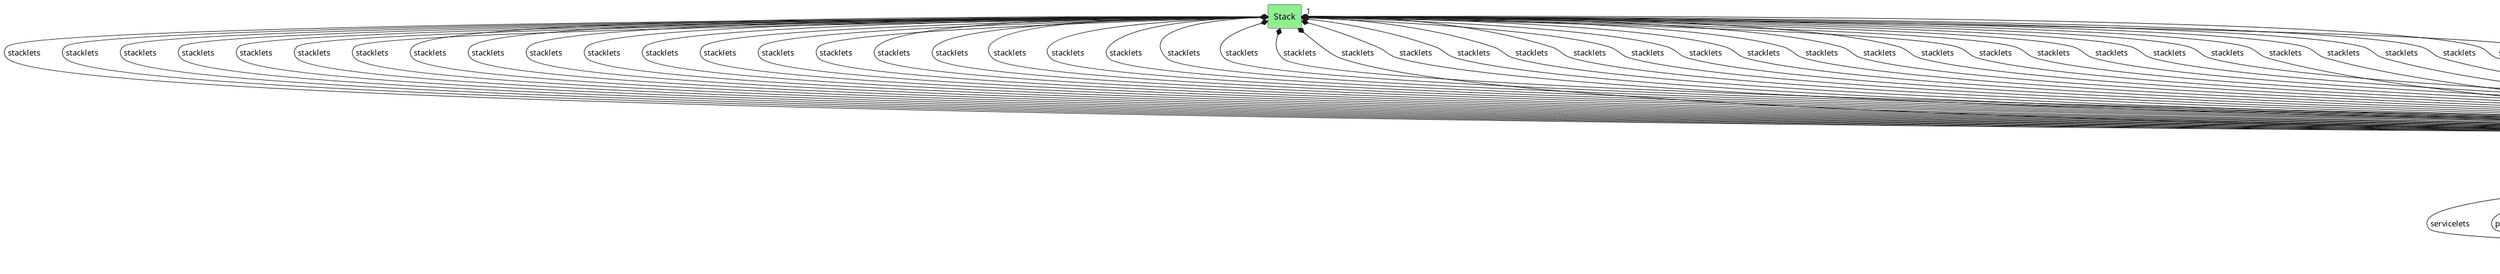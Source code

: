 @startuml

class "Stacklet" as Model {
 string name
 string version
 json parameters
 json args
 number replicas
 json ports

 create()
 deploy()
 
}

rectangle "Stack" as Stack #lightblue {
}

Model o--> "1" Stack : stack


rectangle "Servicelet" as Servicelet #lightblue {
}

Model *--> "n" Servicelet : servicelets


rectangle "Resource" as Resource #lightblue {
}

Model o--> "n" Resource : resources


rectangle "Stacklet" as Stacklet #lightblue {
}

Model o--> "1" Stacklet : parent


rectangle "ServiceInstance" as ServiceInstance #lightblue {
}

Model o--> "n" ServiceInstance : instances


rectangle "Service" as Service #lightblue {
}

Model o--> "1" Service : service


rectangle "Environment" as Environment #lightblue {
}

Model o--> "1" Environment : env


rectangle "DataReference" as DataReference #lightblue {
}

Model *--> "n" DataReference : data




    rectangle "Servicelet" as Servicelet #lightgreen {
    }
    
        Servicelet   o--> "1" Model : "parent"
    
    rectangle "Stack" as Stack #lightgreen {
    }
    
        Stack   *--> "n" Model : "stacklets"
    
    rectangle "StackDefinition" as StackDefinition #lightgreen {
    }
    
        StackDefinition   *--> "n" Model : "stacklets"
    
    rectangle "StackInstance" as StackInstance #lightgreen {
    }
    
        StackInstance   o--> "1" Model : "stacklet"
    
    rectangle "Servicelet" as Servicelet #lightgreen {
    }
    
        Servicelet   o--> "1" Model : "parent"
    
    rectangle "Stack" as Stack #lightgreen {
    }
    
        Stack   *--> "n" Model : "stacklets"
    
    rectangle "StackDefinition" as StackDefinition #lightgreen {
    }
    
        StackDefinition   *--> "n" Model : "stacklets"
    
    rectangle "StackInstance" as StackInstance #lightgreen {
    }
    
        StackInstance   o--> "1" Model : "stacklet"
    
    rectangle "Servicelet" as Servicelet #lightgreen {
    }
    
        Servicelet   o--> "1" Model : "parent"
    
    rectangle "Stack" as Stack #lightgreen {
    }
    
        Stack   *--> "n" Model : "stacklets"
    
    rectangle "StackDefinition" as StackDefinition #lightgreen {
    }
    
        StackDefinition   *--> "n" Model : "stacklets"
    
    rectangle "StackInstance" as StackInstance #lightgreen {
    }
    
        StackInstance   o--> "1" Model : "stacklet"
    
    rectangle "Servicelet" as Servicelet #lightgreen {
    }
    
        Servicelet   o--> "1" Model : "parent"
    
    rectangle "Stack" as Stack #lightgreen {
    }
    
        Stack   *--> "n" Model : "stacklets"
    
    rectangle "StackDefinition" as StackDefinition #lightgreen {
    }
    
        StackDefinition   *--> "n" Model : "stacklets"
    
    rectangle "StackInstance" as StackInstance #lightgreen {
    }
    
        StackInstance   o--> "1" Model : "stacklet"
    
    rectangle "Servicelet" as Servicelet #lightgreen {
    }
    
        Servicelet   o--> "1" Model : "parent"
    
    rectangle "Stack" as Stack #lightgreen {
    }
    
        Stack   *--> "n" Model : "stacklets"
    
    rectangle "StackDefinition" as StackDefinition #lightgreen {
    }
    
        StackDefinition   *--> "n" Model : "stacklets"
    
    rectangle "StackInstance" as StackInstance #lightgreen {
    }
    
        StackInstance   o--> "1" Model : "stacklet"
    
    rectangle "Servicelet" as Servicelet #lightgreen {
    }
    
        Servicelet   o--> "1" Model : "parent"
    
    rectangle "Stack" as Stack #lightgreen {
    }
    
        Stack   *--> "n" Model : "stacklets"
    
    rectangle "StackDefinition" as StackDefinition #lightgreen {
    }
    
        StackDefinition   *--> "n" Model : "stacklets"
    
    rectangle "StackInstance" as StackInstance #lightgreen {
    }
    
        StackInstance   o--> "1" Model : "stacklet"
    
    rectangle "Servicelet" as Servicelet #lightgreen {
    }
    
        Servicelet   o--> "1" Model : "parent"
    
    rectangle "Stack" as Stack #lightgreen {
    }
    
        Stack   *--> "n" Model : "stacklets"
    
    rectangle "StackDefinition" as StackDefinition #lightgreen {
    }
    
        StackDefinition   *--> "n" Model : "stacklets"
    
    rectangle "StackInstance" as StackInstance #lightgreen {
    }
    
        StackInstance   o--> "1" Model : "stacklet"
    
    rectangle "Servicelet" as Servicelet #lightgreen {
    }
    
        Servicelet   o--> "1" Model : "parent"
    
    rectangle "Stack" as Stack #lightgreen {
    }
    
        Stack   *--> "n" Model : "stacklets"
    
    rectangle "StackDefinition" as StackDefinition #lightgreen {
    }
    
        StackDefinition   *--> "n" Model : "stacklets"
    
    rectangle "StackInstance" as StackInstance #lightgreen {
    }
    
        StackInstance   o--> "1" Model : "stacklet"
    
    rectangle "Servicelet" as Servicelet #lightgreen {
    }
    
        Servicelet   o--> "1" Model : "parent"
    
    rectangle "Stack" as Stack #lightgreen {
    }
    
        Stack   *--> "n" Model : "stacklets"
    
    rectangle "StackDefinition" as StackDefinition #lightgreen {
    }
    
        StackDefinition   *--> "n" Model : "stacklets"
    
    rectangle "StackInstance" as StackInstance #lightgreen {
    }
    
        StackInstance   o--> "1" Model : "stacklet"
    
    rectangle "Servicelet" as Servicelet #lightgreen {
    }
    
        Servicelet   o--> "1" Model : "parent"
    
    rectangle "Stack" as Stack #lightgreen {
    }
    
        Stack   *--> "n" Model : "stacklets"
    
    rectangle "StackDefinition" as StackDefinition #lightgreen {
    }
    
        StackDefinition   *--> "n" Model : "stacklets"
    
    rectangle "StackInstance" as StackInstance #lightgreen {
    }
    
        StackInstance   o--> "1" Model : "stacklet"
    
    rectangle "Servicelet" as Servicelet #lightgreen {
    }
    
        Servicelet   o--> "1" Model : "parent"
    
    rectangle "Stack" as Stack #lightgreen {
    }
    
        Stack   *--> "n" Model : "stacklets"
    
    rectangle "StackDefinition" as StackDefinition #lightgreen {
    }
    
        StackDefinition   *--> "n" Model : "stacklets"
    
    rectangle "StackInstance" as StackInstance #lightgreen {
    }
    
        StackInstance   o--> "1" Model : "stacklet"
    
    rectangle "Servicelet" as Servicelet #lightgreen {
    }
    
        Servicelet   o--> "1" Model : "parent"
    
    rectangle "Stack" as Stack #lightgreen {
    }
    
        Stack   *--> "n" Model : "stacklets"
    
    rectangle "StackDefinition" as StackDefinition #lightgreen {
    }
    
        StackDefinition   *--> "n" Model : "stacklets"
    
    rectangle "StackInstance" as StackInstance #lightgreen {
    }
    
        StackInstance   o--> "1" Model : "stacklet"
    
    rectangle "Servicelet" as Servicelet #lightgreen {
    }
    
        Servicelet   o--> "1" Model : "parent"
    
    rectangle "Stack" as Stack #lightgreen {
    }
    
        Stack   *--> "n" Model : "stacklets"
    
    rectangle "StackDefinition" as StackDefinition #lightgreen {
    }
    
        StackDefinition   *--> "n" Model : "stacklets"
    
    rectangle "StackInstance" as StackInstance #lightgreen {
    }
    
        StackInstance   o--> "1" Model : "stacklet"
    
    rectangle "Servicelet" as Servicelet #lightgreen {
    }
    
        Servicelet   o--> "1" Model : "parent"
    
    rectangle "Stack" as Stack #lightgreen {
    }
    
        Stack   *--> "n" Model : "stacklets"
    
    rectangle "StackDefinition" as StackDefinition #lightgreen {
    }
    
        StackDefinition   *--> "n" Model : "stacklets"
    
    rectangle "StackInstance" as StackInstance #lightgreen {
    }
    
        StackInstance   o--> "1" Model : "stacklet"
    
    rectangle "Servicelet" as Servicelet #lightgreen {
    }
    
        Servicelet   o--> "1" Model : "parent"
    
    rectangle "Stack" as Stack #lightgreen {
    }
    
        Stack   *--> "n" Model : "stacklets"
    
    rectangle "StackDefinition" as StackDefinition #lightgreen {
    }
    
        StackDefinition   *--> "n" Model : "stacklets"
    
    rectangle "StackInstance" as StackInstance #lightgreen {
    }
    
        StackInstance   o--> "1" Model : "stacklet"
    
    rectangle "Servicelet" as Servicelet #lightgreen {
    }
    
        Servicelet   o--> "1" Model : "parent"
    
    rectangle "Stack" as Stack #lightgreen {
    }
    
        Stack   *--> "n" Model : "stacklets"
    
    rectangle "StackDefinition" as StackDefinition #lightgreen {
    }
    
        StackDefinition   *--> "n" Model : "stacklets"
    
    rectangle "StackInstance" as StackInstance #lightgreen {
    }
    
        StackInstance   o--> "1" Model : "stacklet"
    
    rectangle "Servicelet" as Servicelet #lightgreen {
    }
    
        Servicelet   o--> "1" Model : "parent"
    
    rectangle "Stack" as Stack #lightgreen {
    }
    
        Stack   *--> "n" Model : "stacklets"
    
    rectangle "StackDefinition" as StackDefinition #lightgreen {
    }
    
        StackDefinition   *--> "n" Model : "stacklets"
    
    rectangle "StackInstance" as StackInstance #lightgreen {
    }
    
        StackInstance   o--> "1" Model : "stacklet"
    
    rectangle "Servicelet" as Servicelet #lightgreen {
    }
    
        Servicelet   o--> "1" Model : "parent"
    
    rectangle "Stack" as Stack #lightgreen {
    }
    
        Stack   *--> "n" Model : "stacklets"
    
    rectangle "StackDefinition" as StackDefinition #lightgreen {
    }
    
        StackDefinition   *--> "n" Model : "stacklets"
    
    rectangle "StackInstance" as StackInstance #lightgreen {
    }
    
        StackInstance   o--> "1" Model : "stacklet"
    
    rectangle "Servicelet" as Servicelet #lightgreen {
    }
    
        Servicelet   o--> "1" Model : "parent"
    
    rectangle "Stack" as Stack #lightgreen {
    }
    
        Stack   *--> "n" Model : "stacklets"
    
    rectangle "StackDefinition" as StackDefinition #lightgreen {
    }
    
        StackDefinition   *--> "n" Model : "stacklets"
    
    rectangle "StackInstance" as StackInstance #lightgreen {
    }
    
        StackInstance   o--> "1" Model : "stacklet"
    
    rectangle "Servicelet" as Servicelet #lightgreen {
    }
    
        Servicelet   o--> "1" Model : "parent"
    
    rectangle "Stack" as Stack #lightgreen {
    }
    
        Stack   *--> "n" Model : "stacklets"
    
    rectangle "StackDefinition" as StackDefinition #lightgreen {
    }
    
        StackDefinition   *--> "n" Model : "stacklets"
    
    rectangle "StackInstance" as StackInstance #lightgreen {
    }
    
        StackInstance   o--> "1" Model : "stacklet"
    
    rectangle "Servicelet" as Servicelet #lightgreen {
    }
    
        Servicelet   o--> "1" Model : "parent"
    
    rectangle "Stack" as Stack #lightgreen {
    }
    
        Stack   *--> "n" Model : "stacklets"
    
    rectangle "StackDefinition" as StackDefinition #lightgreen {
    }
    
        StackDefinition   *--> "n" Model : "stacklets"
    
    rectangle "StackInstance" as StackInstance #lightgreen {
    }
    
        StackInstance   o--> "1" Model : "stacklet"
    
    rectangle "Servicelet" as Servicelet #lightgreen {
    }
    
        Servicelet   o--> "1" Model : "parent"
    
    rectangle "Stack" as Stack #lightgreen {
    }
    
        Stack   *--> "n" Model : "stacklets"
    
    rectangle "StackDefinition" as StackDefinition #lightgreen {
    }
    
        StackDefinition   *--> "n" Model : "stacklets"
    
    rectangle "StackInstance" as StackInstance #lightgreen {
    }
    
        StackInstance   o--> "1" Model : "stacklet"
    
    rectangle "Servicelet" as Servicelet #lightgreen {
    }
    
        Servicelet   o--> "1" Model : "parent"
    
    rectangle "Stack" as Stack #lightgreen {
    }
    
        Stack   *--> "n" Model : "stacklets"
    
    rectangle "StackDefinition" as StackDefinition #lightgreen {
    }
    
        StackDefinition   *--> "n" Model : "stacklets"
    
    rectangle "StackInstance" as StackInstance #lightgreen {
    }
    
        StackInstance   o--> "1" Model : "stacklet"
    
    rectangle "Servicelet" as Servicelet #lightgreen {
    }
    
        Servicelet   o--> "1" Model : "parent"
    
    rectangle "Stack" as Stack #lightgreen {
    }
    
        Stack   *--> "n" Model : "stacklets"
    
    rectangle "StackDefinition" as StackDefinition #lightgreen {
    }
    
        StackDefinition   *--> "n" Model : "stacklets"
    
    rectangle "StackInstance" as StackInstance #lightgreen {
    }
    
        StackInstance   o--> "1" Model : "stacklet"
    
    rectangle "Servicelet" as Servicelet #lightgreen {
    }
    
        Servicelet   o--> "1" Model : "parent"
    
    rectangle "Stack" as Stack #lightgreen {
    }
    
        Stack   *--> "n" Model : "stacklets"
    
    rectangle "StackDefinition" as StackDefinition #lightgreen {
    }
    
        StackDefinition   *--> "n" Model : "stacklets"
    
    rectangle "StackInstance" as StackInstance #lightgreen {
    }
    
        StackInstance   o--> "1" Model : "stacklet"
    
    rectangle "Servicelet" as Servicelet #lightgreen {
    }
    
        Servicelet   o--> "1" Model : "parent"
    
    rectangle "Stack" as Stack #lightgreen {
    }
    
        Stack   *--> "n" Model : "stacklets"
    
    rectangle "StackDefinition" as StackDefinition #lightgreen {
    }
    
        StackDefinition   *--> "n" Model : "stacklets"
    
    rectangle "StackInstance" as StackInstance #lightgreen {
    }
    
        StackInstance   o--> "1" Model : "stacklet"
    
    rectangle "Servicelet" as Servicelet #lightgreen {
    }
    
        Servicelet   o--> "1" Model : "parent"
    
    rectangle "Stack" as Stack #lightgreen {
    }
    
        Stack   *--> "n" Model : "stacklets"
    
    rectangle "StackDefinition" as StackDefinition #lightgreen {
    }
    
        StackDefinition   *--> "n" Model : "stacklets"
    
    rectangle "StackInstance" as StackInstance #lightgreen {
    }
    
        StackInstance   o--> "1" Model : "stacklet"
    
    rectangle "Servicelet" as Servicelet #lightgreen {
    }
    
        Servicelet   o--> "1" Model : "parent"
    
    rectangle "Stack" as Stack #lightgreen {
    }
    
        Stack   *--> "n" Model : "stacklets"
    
    rectangle "StackDefinition" as StackDefinition #lightgreen {
    }
    
        StackDefinition   *--> "n" Model : "stacklets"
    
    rectangle "StackInstance" as StackInstance #lightgreen {
    }
    
        StackInstance   o--> "1" Model : "stacklet"
    
    rectangle "Servicelet" as Servicelet #lightgreen {
    }
    
        Servicelet   o--> "1" Model : "parent"
    
    rectangle "Stack" as Stack #lightgreen {
    }
    
        Stack   *--> "n" Model : "stacklets"
    
    rectangle "StackDefinition" as StackDefinition #lightgreen {
    }
    
        StackDefinition   *--> "n" Model : "stacklets"
    
    rectangle "StackInstance" as StackInstance #lightgreen {
    }
    
        StackInstance   o--> "1" Model : "stacklet"
    
    rectangle "Servicelet" as Servicelet #lightgreen {
    }
    
        Servicelet   o--> "1" Model : "parent"
    
    rectangle "Stack" as Stack #lightgreen {
    }
    
        Stack   *--> "n" Model : "stacklets"
    
    rectangle "StackDefinition" as StackDefinition #lightgreen {
    }
    
        StackDefinition   *--> "n" Model : "stacklets"
    
    rectangle "StackInstance" as StackInstance #lightgreen {
    }
    
        StackInstance   o--> "1" Model : "stacklet"
    
    rectangle "Servicelet" as Servicelet #lightgreen {
    }
    
        Servicelet   o--> "1" Model : "parent"
    
    rectangle "Stack" as Stack #lightgreen {
    }
    
        Stack   *--> "n" Model : "stacklets"
    
    rectangle "StackDefinition" as StackDefinition #lightgreen {
    }
    
        StackDefinition   *--> "n" Model : "stacklets"
    
    rectangle "StackInstance" as StackInstance #lightgreen {
    }
    
        StackInstance   o--> "1" Model : "stacklet"
    
    rectangle "Servicelet" as Servicelet #lightgreen {
    }
    
        Servicelet   o--> "1" Model : "parent"
    
    rectangle "Stack" as Stack #lightgreen {
    }
    
        Stack   *--> "n" Model : "stacklets"
    
    rectangle "StackDefinition" as StackDefinition #lightgreen {
    }
    
        StackDefinition   *--> "n" Model : "stacklets"
    
    rectangle "StackInstance" as StackInstance #lightgreen {
    }
    
        StackInstance   o--> "1" Model : "stacklet"
    
    rectangle "Servicelet" as Servicelet #lightgreen {
    }
    
        Servicelet   o--> "1" Model : "parent"
    
    rectangle "Stack" as Stack #lightgreen {
    }
    
        Stack   *--> "n" Model : "stacklets"
    
    rectangle "StackDefinition" as StackDefinition #lightgreen {
    }
    
        StackDefinition   *--> "n" Model : "stacklets"
    
    rectangle "StackInstance" as StackInstance #lightgreen {
    }
    
        StackInstance   o--> "1" Model : "stacklet"
    
    rectangle "Servicelet" as Servicelet #lightgreen {
    }
    
        Servicelet   o--> "1" Model : "parent"
    
    rectangle "Stack" as Stack #lightgreen {
    }
    
        Stack   *--> "n" Model : "stacklets"
    
    rectangle "StackDefinition" as StackDefinition #lightgreen {
    }
    
        StackDefinition   *--> "n" Model : "stacklets"
    
    rectangle "StackInstance" as StackInstance #lightgreen {
    }
    
        StackInstance   o--> "1" Model : "stacklet"
    
    rectangle "Servicelet" as Servicelet #lightgreen {
    }
    
        Servicelet   o--> "1" Model : "parent"
    
    rectangle "Stack" as Stack #lightgreen {
    }
    
        Stack   *--> "n" Model : "stacklets"
    
    rectangle "StackDefinition" as StackDefinition #lightgreen {
    }
    
        StackDefinition   *--> "n" Model : "stacklets"
    
    rectangle "StackInstance" as StackInstance #lightgreen {
    }
    
        StackInstance   o--> "1" Model : "stacklet"
    
    rectangle "Servicelet" as Servicelet #lightgreen {
    }
    
        Servicelet   o--> "1" Model : "parent"
    
    rectangle "Stack" as Stack #lightgreen {
    }
    
        Stack   *--> "n" Model : "stacklets"
    
    rectangle "StackDefinition" as StackDefinition #lightgreen {
    }
    
        StackDefinition   *--> "n" Model : "stacklets"
    
    rectangle "StackInstance" as StackInstance #lightgreen {
    }
    
        StackInstance   o--> "1" Model : "stacklet"
    
    rectangle "Servicelet" as Servicelet #lightgreen {
    }
    
        Servicelet   o--> "1" Model : "parent"
    
    rectangle "Stack" as Stack #lightgreen {
    }
    
        Stack   *--> "n" Model : "stacklets"
    
    rectangle "StackDefinition" as StackDefinition #lightgreen {
    }
    
        StackDefinition   *--> "n" Model : "stacklets"
    
    rectangle "StackInstance" as StackInstance #lightgreen {
    }
    
        StackInstance   o--> "1" Model : "stacklet"
    
    rectangle "Servicelet" as Servicelet #lightgreen {
    }
    
        Servicelet   o--> "1" Model : "parent"
    
    rectangle "Stack" as Stack #lightgreen {
    }
    
        Stack   *--> "n" Model : "stacklets"
    
    rectangle "StackDefinition" as StackDefinition #lightgreen {
    }
    
        StackDefinition   *--> "n" Model : "stacklets"
    
    rectangle "StackInstance" as StackInstance #lightgreen {
    }
    
        StackInstance   o--> "1" Model : "stacklet"
    
    rectangle "Servicelet" as Servicelet #lightgreen {
    }
    
        Servicelet   o--> "1" Model : "parent"
    
    rectangle "Stack" as Stack #lightgreen {
    }
    
        Stack   *--> "n" Model : "stacklets"
    
    rectangle "StackDefinition" as StackDefinition #lightgreen {
    }
    
        StackDefinition   *--> "n" Model : "stacklets"
    
    rectangle "StackInstance" as StackInstance #lightgreen {
    }
    
        StackInstance   o--> "1" Model : "stacklet"
    
    rectangle "Servicelet" as Servicelet #lightgreen {
    }
    
        Servicelet   o--> "1" Model : "parent"
    
    rectangle "Stack" as Stack #lightgreen {
    }
    
        Stack   *--> "n" Model : "stacklets"
    
    rectangle "StackDefinition" as StackDefinition #lightgreen {
    }
    
        StackDefinition   *--> "n" Model : "stacklets"
    
    rectangle "Stacklet" as Stacklet #lightgreen {
    }
    
        Stacklet   o--> "1" Model : "parent"
    
    rectangle "StackInstance" as StackInstance #lightgreen {
    }
    
        StackInstance   o--> "1" Model : "stacklet"
    
    rectangle "Servicelet" as Servicelet #lightgreen {
    }
    
        Servicelet   o--> "1" Model : "parent"
    
    rectangle "Stack" as Stack #lightgreen {
    }
    
        Stack   *--> "n" Model : "stacklets"
    
    rectangle "StackDefinition" as StackDefinition #lightgreen {
    }
    
        StackDefinition   *--> "n" Model : "stacklets"
    
    rectangle "Stacklet" as Stacklet #lightgreen {
    }
    
        Stacklet   o--> "1" Model : "parent"
    
    rectangle "StackInstance" as StackInstance #lightgreen {
    }
    
        StackInstance   o--> "1" Model : "stacklet"
    
    rectangle "Servicelet" as Servicelet #lightgreen {
    }
    
        Servicelet   o--> "1" Model : "parent"
    
    rectangle "Stack" as Stack #lightgreen {
    }
    
        Stack   *--> "n" Model : "stacklets"
    
    rectangle "StackDefinition" as StackDefinition #lightgreen {
    }
    
        StackDefinition   *--> "n" Model : "stacklets"
    
    rectangle "Stacklet" as Stacklet #lightgreen {
    }
    
        Stacklet   o--> "1" Model : "parent"
    
    rectangle "StackInstance" as StackInstance #lightgreen {
    }
    
        StackInstance   o--> "1" Model : "stacklet"
    
    rectangle "Servicelet" as Servicelet #lightgreen {
    }
    
        Servicelet   o--> "1" Model : "parent"
    
    rectangle "Stack" as Stack #lightgreen {
    }
    
        Stack   *--> "n" Model : "stacklets"
    
    rectangle "StackDefinition" as StackDefinition #lightgreen {
    }
    
        StackDefinition   *--> "n" Model : "stacklets"
    
    rectangle "Stacklet" as Stacklet #lightgreen {
    }
    
        Stacklet   o--> "1" Model : "parent"
    
    rectangle "StackInstance" as StackInstance #lightgreen {
    }
    
        StackInstance   o--> "1" Model : "stacklet"
    
    rectangle "Servicelet" as Servicelet #lightgreen {
    }
    
        Servicelet   o--> "1" Model : "parent"
    
    rectangle "Stack" as Stack #lightgreen {
    }
    
        Stack   *--> "n" Model : "stacklets"
    
    rectangle "StackDefinition" as StackDefinition #lightgreen {
    }
    
        StackDefinition   *--> "n" Model : "stacklets"
    
    rectangle "Stacklet" as Stacklet #lightgreen {
    }
    
        Stacklet   o--> "1" Model : "parent"
    
    rectangle "StackInstance" as StackInstance #lightgreen {
    }
    
        StackInstance   o--> "1" Model : "stacklet"
    

@enduml
